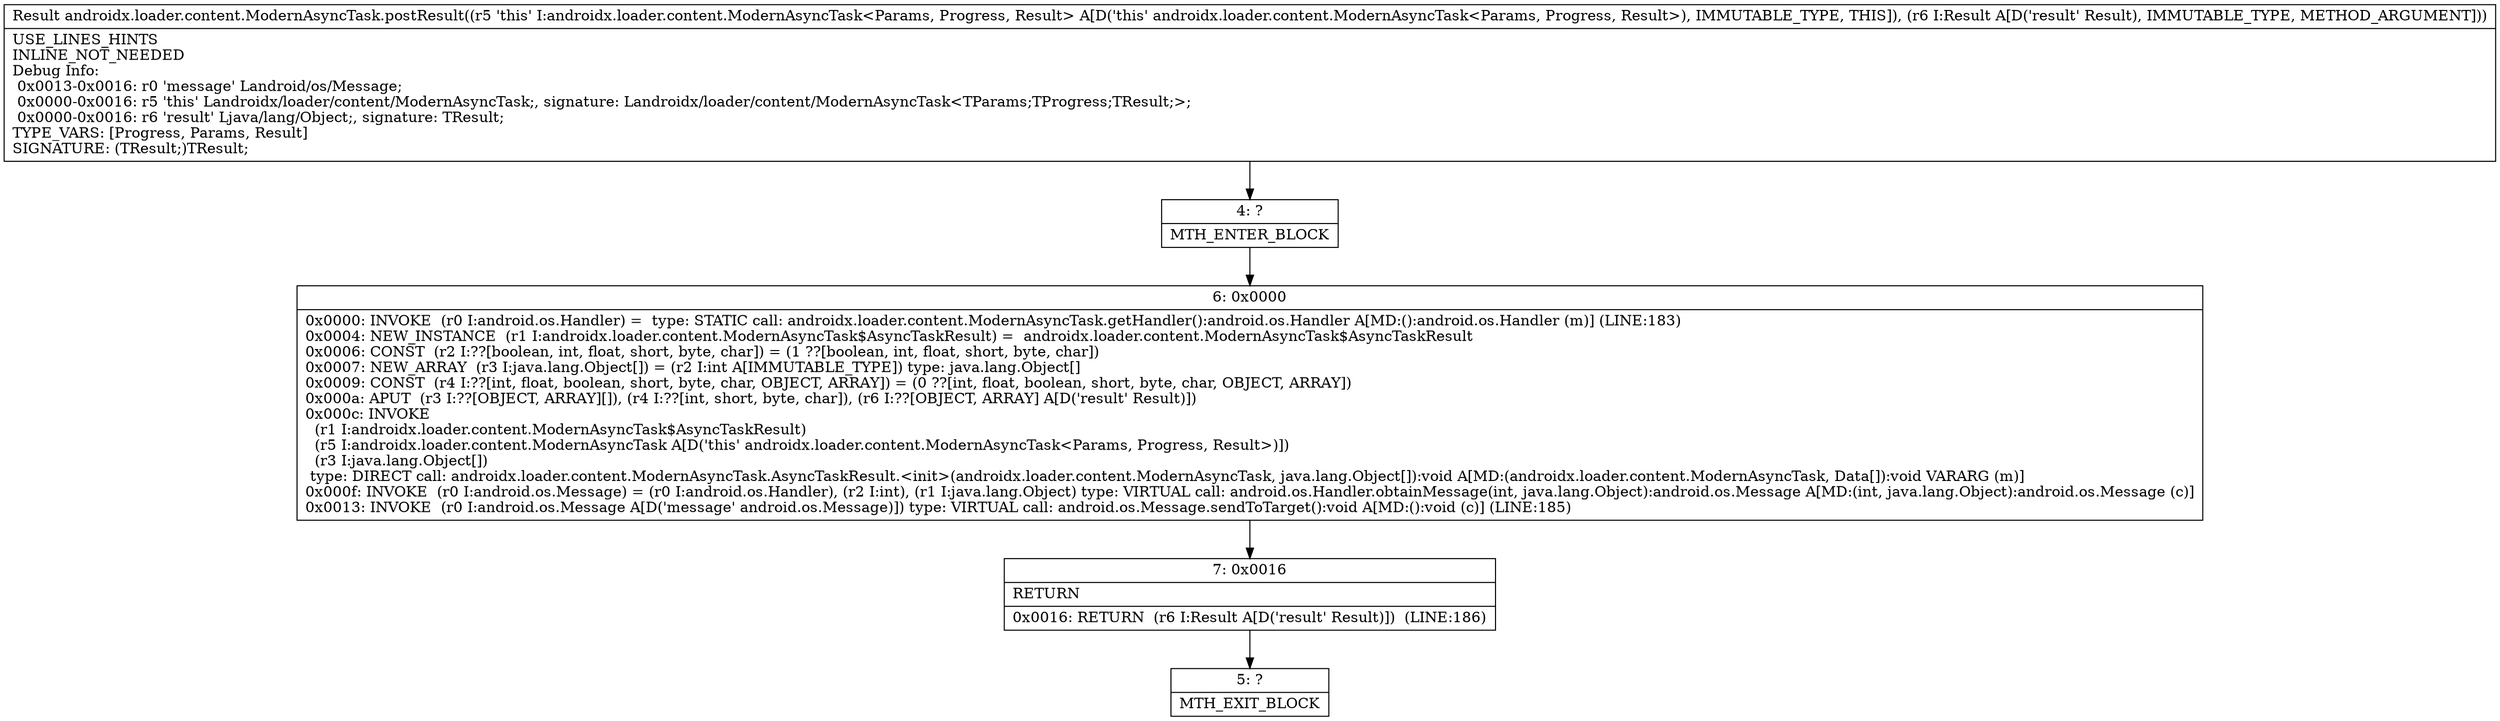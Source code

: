 digraph "CFG forandroidx.loader.content.ModernAsyncTask.postResult(Ljava\/lang\/Object;)Ljava\/lang\/Object;" {
Node_4 [shape=record,label="{4\:\ ?|MTH_ENTER_BLOCK\l}"];
Node_6 [shape=record,label="{6\:\ 0x0000|0x0000: INVOKE  (r0 I:android.os.Handler) =  type: STATIC call: androidx.loader.content.ModernAsyncTask.getHandler():android.os.Handler A[MD:():android.os.Handler (m)] (LINE:183)\l0x0004: NEW_INSTANCE  (r1 I:androidx.loader.content.ModernAsyncTask$AsyncTaskResult) =  androidx.loader.content.ModernAsyncTask$AsyncTaskResult \l0x0006: CONST  (r2 I:??[boolean, int, float, short, byte, char]) = (1 ??[boolean, int, float, short, byte, char]) \l0x0007: NEW_ARRAY  (r3 I:java.lang.Object[]) = (r2 I:int A[IMMUTABLE_TYPE]) type: java.lang.Object[] \l0x0009: CONST  (r4 I:??[int, float, boolean, short, byte, char, OBJECT, ARRAY]) = (0 ??[int, float, boolean, short, byte, char, OBJECT, ARRAY]) \l0x000a: APUT  (r3 I:??[OBJECT, ARRAY][]), (r4 I:??[int, short, byte, char]), (r6 I:??[OBJECT, ARRAY] A[D('result' Result)]) \l0x000c: INVOKE  \l  (r1 I:androidx.loader.content.ModernAsyncTask$AsyncTaskResult)\l  (r5 I:androidx.loader.content.ModernAsyncTask A[D('this' androidx.loader.content.ModernAsyncTask\<Params, Progress, Result\>)])\l  (r3 I:java.lang.Object[])\l type: DIRECT call: androidx.loader.content.ModernAsyncTask.AsyncTaskResult.\<init\>(androidx.loader.content.ModernAsyncTask, java.lang.Object[]):void A[MD:(androidx.loader.content.ModernAsyncTask, Data[]):void VARARG (m)]\l0x000f: INVOKE  (r0 I:android.os.Message) = (r0 I:android.os.Handler), (r2 I:int), (r1 I:java.lang.Object) type: VIRTUAL call: android.os.Handler.obtainMessage(int, java.lang.Object):android.os.Message A[MD:(int, java.lang.Object):android.os.Message (c)]\l0x0013: INVOKE  (r0 I:android.os.Message A[D('message' android.os.Message)]) type: VIRTUAL call: android.os.Message.sendToTarget():void A[MD:():void (c)] (LINE:185)\l}"];
Node_7 [shape=record,label="{7\:\ 0x0016|RETURN\l|0x0016: RETURN  (r6 I:Result A[D('result' Result)])  (LINE:186)\l}"];
Node_5 [shape=record,label="{5\:\ ?|MTH_EXIT_BLOCK\l}"];
MethodNode[shape=record,label="{Result androidx.loader.content.ModernAsyncTask.postResult((r5 'this' I:androidx.loader.content.ModernAsyncTask\<Params, Progress, Result\> A[D('this' androidx.loader.content.ModernAsyncTask\<Params, Progress, Result\>), IMMUTABLE_TYPE, THIS]), (r6 I:Result A[D('result' Result), IMMUTABLE_TYPE, METHOD_ARGUMENT]))  | USE_LINES_HINTS\lINLINE_NOT_NEEDED\lDebug Info:\l  0x0013\-0x0016: r0 'message' Landroid\/os\/Message;\l  0x0000\-0x0016: r5 'this' Landroidx\/loader\/content\/ModernAsyncTask;, signature: Landroidx\/loader\/content\/ModernAsyncTask\<TParams;TProgress;TResult;\>;\l  0x0000\-0x0016: r6 'result' Ljava\/lang\/Object;, signature: TResult;\lTYPE_VARS: [Progress, Params, Result]\lSIGNATURE: (TResult;)TResult;\l}"];
MethodNode -> Node_4;Node_4 -> Node_6;
Node_6 -> Node_7;
Node_7 -> Node_5;
}

